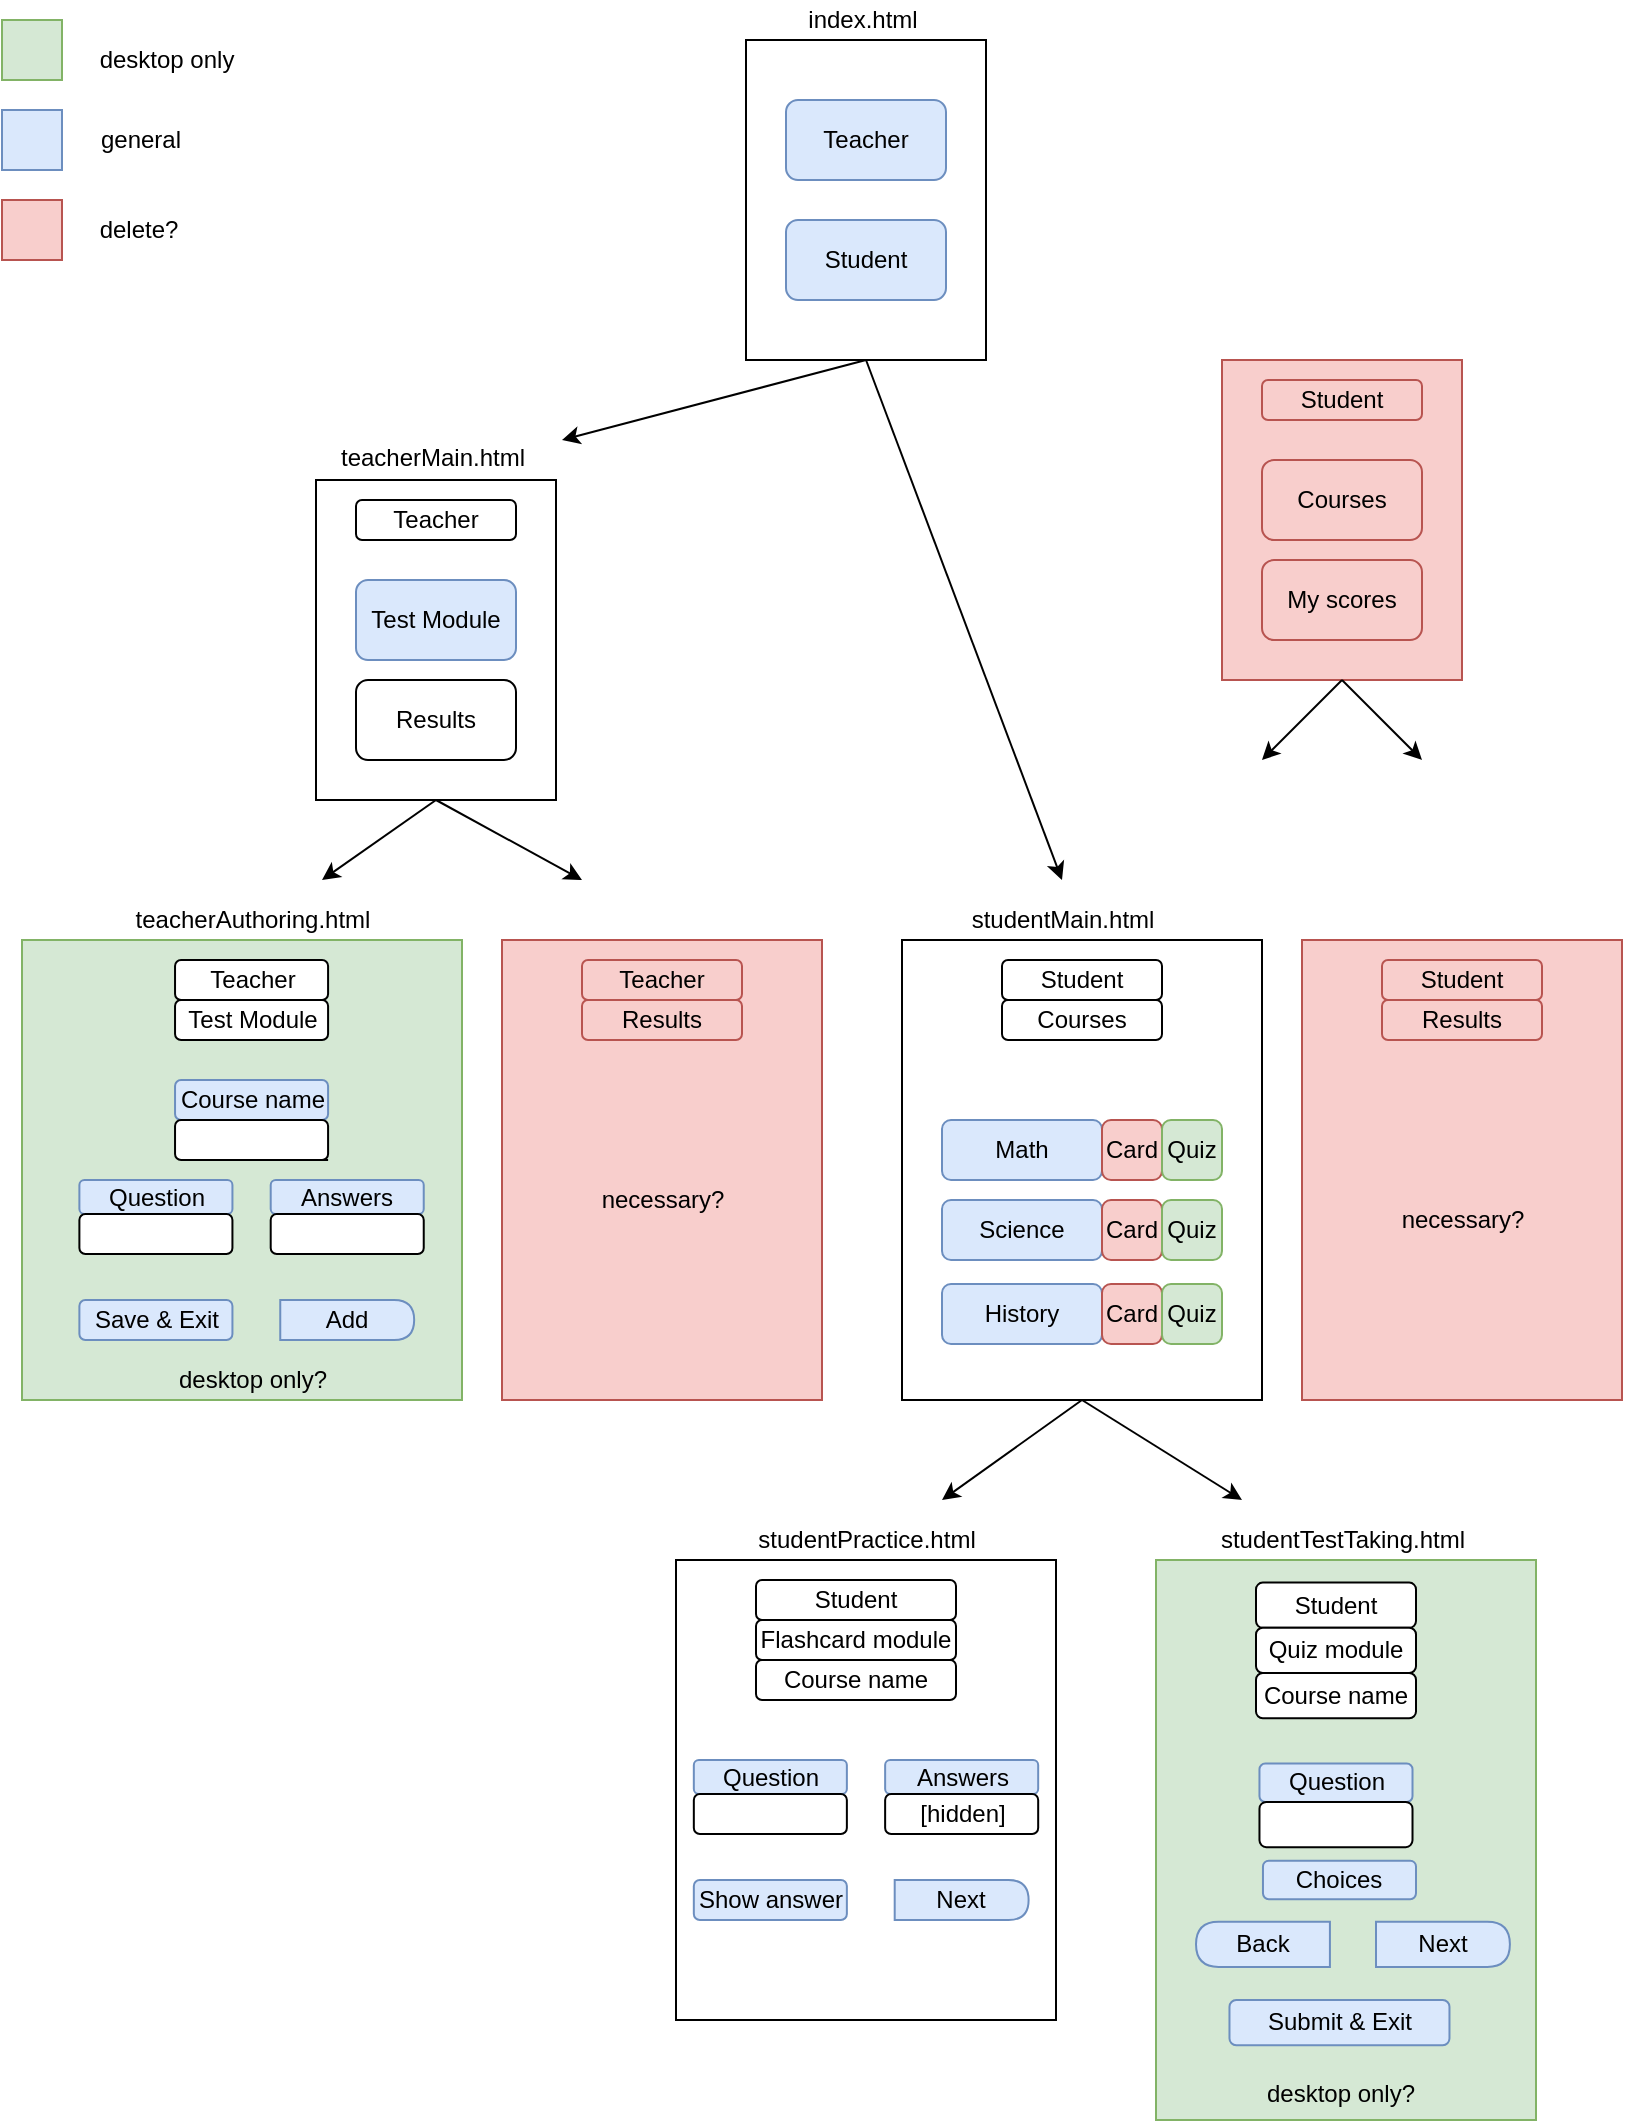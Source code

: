 <mxfile version="14.4.3" type="github" pages="2">
  <diagram id="9fD9goAlEW5F1DG-xID0" name="Page-1">
    <mxGraphModel dx="878" dy="620" grid="1" gridSize="10" guides="1" tooltips="1" connect="1" arrows="1" fold="1" page="1" pageScale="1" pageWidth="850" pageHeight="1100" math="0" shadow="0">
      <root>
        <mxCell id="0" />
        <mxCell id="1" parent="0" />
        <mxCell id="6zLcicrYt3kFBsztM3Yq-1" value="" style="rounded=0;whiteSpace=wrap;html=1;" parent="1" vertex="1">
          <mxGeometry x="402" y="40" width="120" height="160" as="geometry" />
        </mxCell>
        <mxCell id="6zLcicrYt3kFBsztM3Yq-2" value="" style="endArrow=classic;html=1;exitX=0.5;exitY=1;exitDx=0;exitDy=0;" parent="1" source="6zLcicrYt3kFBsztM3Yq-1" edge="1">
          <mxGeometry width="50" height="50" relative="1" as="geometry">
            <mxPoint x="317" y="310" as="sourcePoint" />
            <mxPoint x="560" y="460" as="targetPoint" />
          </mxGeometry>
        </mxCell>
        <mxCell id="6zLcicrYt3kFBsztM3Yq-3" value="" style="endArrow=classic;html=1;exitX=0.5;exitY=1;exitDx=0;exitDy=0;" parent="1" source="6zLcicrYt3kFBsztM3Yq-1" edge="1">
          <mxGeometry width="50" height="50" relative="1" as="geometry">
            <mxPoint x="407" y="160" as="sourcePoint" />
            <mxPoint x="310" y="240" as="targetPoint" />
          </mxGeometry>
        </mxCell>
        <mxCell id="6zLcicrYt3kFBsztM3Yq-4" value="Teacher" style="rounded=1;whiteSpace=wrap;html=1;fillColor=#dae8fc;strokeColor=#6c8ebf;" parent="1" vertex="1">
          <mxGeometry x="422" y="70" width="80" height="40" as="geometry" />
        </mxCell>
        <mxCell id="6zLcicrYt3kFBsztM3Yq-5" value="Student" style="rounded=1;whiteSpace=wrap;html=1;fillColor=#dae8fc;strokeColor=#6c8ebf;" parent="1" vertex="1">
          <mxGeometry x="422" y="130" width="80" height="40" as="geometry" />
        </mxCell>
        <mxCell id="6zLcicrYt3kFBsztM3Yq-6" value="" style="endArrow=classic;html=1;exitX=0.5;exitY=1;exitDx=0;exitDy=0;" parent="1" source="6zLcicrYt3kFBsztM3Yq-76" edge="1">
          <mxGeometry width="50" height="50" relative="1" as="geometry">
            <mxPoint x="277" y="465" as="sourcePoint" />
            <mxPoint x="190" y="460" as="targetPoint" />
          </mxGeometry>
        </mxCell>
        <mxCell id="6zLcicrYt3kFBsztM3Yq-7" value="" style="endArrow=classic;html=1;exitX=0.5;exitY=1;exitDx=0;exitDy=0;" parent="1" source="6zLcicrYt3kFBsztM3Yq-76" edge="1">
          <mxGeometry width="50" height="50" relative="1" as="geometry">
            <mxPoint x="287" y="440" as="sourcePoint" />
            <mxPoint x="320" y="460" as="targetPoint" />
          </mxGeometry>
        </mxCell>
        <mxCell id="6zLcicrYt3kFBsztM3Yq-8" value="" style="group" parent="1" vertex="1" connectable="0">
          <mxGeometry x="40" y="490" width="220" height="230" as="geometry" />
        </mxCell>
        <mxCell id="6zLcicrYt3kFBsztM3Yq-9" value="" style="rounded=0;whiteSpace=wrap;html=1;fillColor=#d5e8d4;strokeColor=#82b366;" parent="6zLcicrYt3kFBsztM3Yq-8" vertex="1">
          <mxGeometry width="220" height="230" as="geometry" />
        </mxCell>
        <mxCell id="6zLcicrYt3kFBsztM3Yq-10" value="Teacher" style="rounded=1;whiteSpace=wrap;html=1;" parent="6zLcicrYt3kFBsztM3Yq-8" vertex="1">
          <mxGeometry x="76.522" y="10" width="76.522" height="20" as="geometry" />
        </mxCell>
        <mxCell id="6zLcicrYt3kFBsztM3Yq-11" style="edgeStyle=orthogonalEdgeStyle;rounded=0;orthogonalLoop=1;jettySize=auto;html=1;exitX=1;exitY=0;exitDx=0;exitDy=0;fontSize=8;" parent="6zLcicrYt3kFBsztM3Yq-8" edge="1">
          <mxGeometry relative="1" as="geometry">
            <mxPoint x="153.043" y="110" as="sourcePoint" />
            <mxPoint x="148.261" y="90" as="targetPoint" />
          </mxGeometry>
        </mxCell>
        <mxCell id="6zLcicrYt3kFBsztM3Yq-12" value="Question" style="rounded=1;whiteSpace=wrap;html=1;fillColor=#dae8fc;strokeColor=#6c8ebf;" parent="6zLcicrYt3kFBsztM3Yq-8" vertex="1">
          <mxGeometry x="28.696" y="120" width="76.522" height="17" as="geometry" />
        </mxCell>
        <mxCell id="6zLcicrYt3kFBsztM3Yq-13" value="Test Module" style="rounded=1;whiteSpace=wrap;html=1;" parent="6zLcicrYt3kFBsztM3Yq-8" vertex="1">
          <mxGeometry x="76.522" y="30" width="76.522" height="20" as="geometry" />
        </mxCell>
        <mxCell id="6zLcicrYt3kFBsztM3Yq-14" value="Course name" style="rounded=1;whiteSpace=wrap;html=1;fillColor=#dae8fc;strokeColor=#6c8ebf;" parent="6zLcicrYt3kFBsztM3Yq-8" vertex="1">
          <mxGeometry x="76.522" y="70" width="76.522" height="20" as="geometry" />
        </mxCell>
        <mxCell id="6zLcicrYt3kFBsztM3Yq-15" value="" style="rounded=1;whiteSpace=wrap;html=1;" parent="6zLcicrYt3kFBsztM3Yq-8" vertex="1">
          <mxGeometry x="76.522" y="90" width="76.522" height="20" as="geometry" />
        </mxCell>
        <mxCell id="6zLcicrYt3kFBsztM3Yq-16" value="" style="rounded=1;whiteSpace=wrap;html=1;" parent="6zLcicrYt3kFBsztM3Yq-8" vertex="1">
          <mxGeometry x="28.696" y="137" width="76.522" height="20" as="geometry" />
        </mxCell>
        <mxCell id="6zLcicrYt3kFBsztM3Yq-17" value="Answers" style="rounded=1;whiteSpace=wrap;html=1;fillColor=#dae8fc;strokeColor=#6c8ebf;" parent="6zLcicrYt3kFBsztM3Yq-8" vertex="1">
          <mxGeometry x="124.348" y="120" width="76.522" height="17" as="geometry" />
        </mxCell>
        <mxCell id="6zLcicrYt3kFBsztM3Yq-18" value="" style="rounded=1;whiteSpace=wrap;html=1;" parent="6zLcicrYt3kFBsztM3Yq-8" vertex="1">
          <mxGeometry x="124.348" y="137" width="76.522" height="20" as="geometry" />
        </mxCell>
        <mxCell id="6zLcicrYt3kFBsztM3Yq-19" value="Add" style="shape=delay;whiteSpace=wrap;html=1;fontSize=12;fillColor=#dae8fc;strokeColor=#6c8ebf;" parent="6zLcicrYt3kFBsztM3Yq-8" vertex="1">
          <mxGeometry x="129.13" y="180" width="66.957" height="20" as="geometry" />
        </mxCell>
        <mxCell id="6zLcicrYt3kFBsztM3Yq-20" value="Save &amp;amp; Exit" style="rounded=1;whiteSpace=wrap;html=1;fillColor=#dae8fc;strokeColor=#6c8ebf;" parent="6zLcicrYt3kFBsztM3Yq-8" vertex="1">
          <mxGeometry x="28.696" y="180" width="76.522" height="20" as="geometry" />
        </mxCell>
        <mxCell id="6zLcicrYt3kFBsztM3Yq-74" value="desktop only?" style="text;html=1;align=center;verticalAlign=middle;resizable=0;points=[];autosize=1;" parent="6zLcicrYt3kFBsztM3Yq-8" vertex="1">
          <mxGeometry x="69.78" y="210" width="90" height="20" as="geometry" />
        </mxCell>
        <mxCell id="6zLcicrYt3kFBsztM3Yq-21" value="" style="group;fillColor=#FF6666;" parent="1" vertex="1" connectable="0">
          <mxGeometry x="280" y="490" width="160" height="230" as="geometry" />
        </mxCell>
        <mxCell id="6zLcicrYt3kFBsztM3Yq-22" value="" style="rounded=0;whiteSpace=wrap;html=1;fillColor=#f8cecc;strokeColor=#b85450;" parent="6zLcicrYt3kFBsztM3Yq-21" vertex="1">
          <mxGeometry width="160" height="230" as="geometry" />
        </mxCell>
        <mxCell id="6zLcicrYt3kFBsztM3Yq-23" value="Teacher" style="rounded=1;whiteSpace=wrap;html=1;fillColor=#f8cecc;strokeColor=#b85450;" parent="6zLcicrYt3kFBsztM3Yq-21" vertex="1">
          <mxGeometry x="40" y="10" width="80" height="20" as="geometry" />
        </mxCell>
        <mxCell id="6zLcicrYt3kFBsztM3Yq-24" value="Results" style="rounded=1;whiteSpace=wrap;html=1;fillColor=#f8cecc;strokeColor=#b85450;" parent="6zLcicrYt3kFBsztM3Yq-21" vertex="1">
          <mxGeometry x="40" y="30" width="80" height="20" as="geometry" />
        </mxCell>
        <mxCell id="6zLcicrYt3kFBsztM3Yq-25" value="necessary?" style="text;html=1;align=center;verticalAlign=middle;resizable=0;points=[];autosize=1;" parent="6zLcicrYt3kFBsztM3Yq-21" vertex="1">
          <mxGeometry x="40" y="120" width="80" height="20" as="geometry" />
        </mxCell>
        <mxCell id="6zLcicrYt3kFBsztM3Yq-26" value="" style="group;fillColor=#f8cecc;strokeColor=#b85450;" parent="1" vertex="1" connectable="0">
          <mxGeometry x="640" y="200" width="120" height="160" as="geometry" />
        </mxCell>
        <mxCell id="6zLcicrYt3kFBsztM3Yq-27" value="" style="rounded=0;whiteSpace=wrap;html=1;fillColor=#f8cecc;strokeColor=#b85450;" parent="6zLcicrYt3kFBsztM3Yq-26" vertex="1">
          <mxGeometry width="120" height="160" as="geometry" />
        </mxCell>
        <mxCell id="6zLcicrYt3kFBsztM3Yq-28" value="Student" style="rounded=1;whiteSpace=wrap;html=1;fillColor=#f8cecc;strokeColor=#b85450;" parent="6zLcicrYt3kFBsztM3Yq-26" vertex="1">
          <mxGeometry x="20" y="10" width="80" height="20" as="geometry" />
        </mxCell>
        <mxCell id="6zLcicrYt3kFBsztM3Yq-29" value="Courses" style="rounded=1;whiteSpace=wrap;html=1;fillColor=#f8cecc;strokeColor=#b85450;" parent="6zLcicrYt3kFBsztM3Yq-26" vertex="1">
          <mxGeometry x="20" y="50" width="80" height="40" as="geometry" />
        </mxCell>
        <mxCell id="6zLcicrYt3kFBsztM3Yq-30" value="My scores" style="rounded=1;whiteSpace=wrap;html=1;fillColor=#f8cecc;strokeColor=#b85450;" parent="6zLcicrYt3kFBsztM3Yq-26" vertex="1">
          <mxGeometry x="20" y="100" width="80" height="40" as="geometry" />
        </mxCell>
        <mxCell id="6zLcicrYt3kFBsztM3Yq-31" value="" style="group;fillColor=#f8cecc;strokeColor=#b85450;" parent="1" vertex="1" connectable="0">
          <mxGeometry x="680" y="490" width="160" height="230" as="geometry" />
        </mxCell>
        <mxCell id="6zLcicrYt3kFBsztM3Yq-32" value="" style="rounded=0;whiteSpace=wrap;html=1;fillColor=#f8cecc;strokeColor=#b85450;" parent="6zLcicrYt3kFBsztM3Yq-31" vertex="1">
          <mxGeometry width="160" height="230" as="geometry" />
        </mxCell>
        <mxCell id="6zLcicrYt3kFBsztM3Yq-33" value="Student" style="rounded=1;whiteSpace=wrap;html=1;fillColor=#f8cecc;strokeColor=#b85450;" parent="6zLcicrYt3kFBsztM3Yq-31" vertex="1">
          <mxGeometry x="40" y="10" width="80" height="20" as="geometry" />
        </mxCell>
        <mxCell id="6zLcicrYt3kFBsztM3Yq-34" value="Results" style="rounded=1;whiteSpace=wrap;html=1;fillColor=#f8cecc;strokeColor=#b85450;" parent="6zLcicrYt3kFBsztM3Yq-31" vertex="1">
          <mxGeometry x="40" y="30" width="80" height="20" as="geometry" />
        </mxCell>
        <mxCell id="6zLcicrYt3kFBsztM3Yq-35" value="necessary?" style="text;html=1;align=center;verticalAlign=middle;resizable=0;points=[];autosize=1;" parent="6zLcicrYt3kFBsztM3Yq-31" vertex="1">
          <mxGeometry x="40" y="130" width="80" height="20" as="geometry" />
        </mxCell>
        <mxCell id="6zLcicrYt3kFBsztM3Yq-36" value="" style="endArrow=classic;html=1;exitX=0.5;exitY=1;exitDx=0;exitDy=0;" parent="1" source="6zLcicrYt3kFBsztM3Yq-27" edge="1">
          <mxGeometry width="50" height="50" relative="1" as="geometry">
            <mxPoint x="697" y="430" as="sourcePoint" />
            <mxPoint x="740" y="400" as="targetPoint" />
          </mxGeometry>
        </mxCell>
        <mxCell id="6zLcicrYt3kFBsztM3Yq-37" value="" style="endArrow=classic;html=1;exitX=0.5;exitY=1;exitDx=0;exitDy=0;" parent="1" source="6zLcicrYt3kFBsztM3Yq-27" edge="1">
          <mxGeometry width="50" height="50" relative="1" as="geometry">
            <mxPoint x="597" y="440" as="sourcePoint" />
            <mxPoint x="660" y="400" as="targetPoint" />
          </mxGeometry>
        </mxCell>
        <mxCell id="6zLcicrYt3kFBsztM3Yq-38" value="" style="rounded=0;whiteSpace=wrap;html=1;" parent="1" vertex="1">
          <mxGeometry x="480" y="490" width="180" height="230" as="geometry" />
        </mxCell>
        <mxCell id="6zLcicrYt3kFBsztM3Yq-39" value="Math" style="rounded=1;whiteSpace=wrap;html=1;fillColor=#dae8fc;strokeColor=#6c8ebf;" parent="1" vertex="1">
          <mxGeometry x="500" y="580" width="80" height="30" as="geometry" />
        </mxCell>
        <mxCell id="6zLcicrYt3kFBsztM3Yq-40" value="Science" style="rounded=1;whiteSpace=wrap;html=1;fillColor=#dae8fc;strokeColor=#6c8ebf;" parent="1" vertex="1">
          <mxGeometry x="500" y="620" width="80" height="30" as="geometry" />
        </mxCell>
        <mxCell id="6zLcicrYt3kFBsztM3Yq-41" value="History" style="rounded=1;whiteSpace=wrap;html=1;fillColor=#dae8fc;strokeColor=#6c8ebf;" parent="1" vertex="1">
          <mxGeometry x="500" y="662" width="80" height="30" as="geometry" />
        </mxCell>
        <mxCell id="6zLcicrYt3kFBsztM3Yq-42" value="Student" style="rounded=1;whiteSpace=wrap;html=1;" parent="1" vertex="1">
          <mxGeometry x="530" y="500" width="80" height="20" as="geometry" />
        </mxCell>
        <mxCell id="6zLcicrYt3kFBsztM3Yq-43" value="Courses" style="rounded=1;whiteSpace=wrap;html=1;" parent="1" vertex="1">
          <mxGeometry x="530" y="520" width="80" height="20" as="geometry" />
        </mxCell>
        <mxCell id="6zLcicrYt3kFBsztM3Yq-44" value="Card" style="rounded=1;whiteSpace=wrap;html=1;fillColor=#f8cecc;strokeColor=#b85450;" parent="1" vertex="1">
          <mxGeometry x="580" y="580" width="30" height="30" as="geometry" />
        </mxCell>
        <mxCell id="6zLcicrYt3kFBsztM3Yq-45" value="Quiz" style="rounded=1;whiteSpace=wrap;html=1;fillColor=#d5e8d4;strokeColor=#82b366;" parent="1" vertex="1">
          <mxGeometry x="610" y="580" width="30" height="30" as="geometry" />
        </mxCell>
        <mxCell id="6zLcicrYt3kFBsztM3Yq-46" value="Card" style="rounded=1;whiteSpace=wrap;html=1;fillColor=#f8cecc;strokeColor=#b85450;" parent="1" vertex="1">
          <mxGeometry x="580" y="620" width="30" height="30" as="geometry" />
        </mxCell>
        <mxCell id="6zLcicrYt3kFBsztM3Yq-47" value="Quiz" style="rounded=1;whiteSpace=wrap;html=1;fillColor=#d5e8d4;strokeColor=#82b366;" parent="1" vertex="1">
          <mxGeometry x="610" y="620" width="30" height="30" as="geometry" />
        </mxCell>
        <mxCell id="6zLcicrYt3kFBsztM3Yq-48" value="Card" style="rounded=1;whiteSpace=wrap;html=1;fillColor=#f8cecc;strokeColor=#b85450;" parent="1" vertex="1">
          <mxGeometry x="580" y="662" width="30" height="30" as="geometry" />
        </mxCell>
        <mxCell id="6zLcicrYt3kFBsztM3Yq-49" value="Quiz" style="rounded=1;whiteSpace=wrap;html=1;fillColor=#d5e8d4;strokeColor=#82b366;" parent="1" vertex="1">
          <mxGeometry x="610" y="662" width="30" height="30" as="geometry" />
        </mxCell>
        <mxCell id="6zLcicrYt3kFBsztM3Yq-50" value="" style="group" parent="1" vertex="1" connectable="0">
          <mxGeometry x="367" y="800" width="190" height="230" as="geometry" />
        </mxCell>
        <mxCell id="6zLcicrYt3kFBsztM3Yq-51" value="" style="rounded=0;whiteSpace=wrap;html=1;" parent="6zLcicrYt3kFBsztM3Yq-50" vertex="1">
          <mxGeometry width="190" height="230" as="geometry" />
        </mxCell>
        <mxCell id="6zLcicrYt3kFBsztM3Yq-52" value="Student" style="rounded=1;whiteSpace=wrap;html=1;" parent="6zLcicrYt3kFBsztM3Yq-50" vertex="1">
          <mxGeometry x="40" y="10" width="100" height="20" as="geometry" />
        </mxCell>
        <mxCell id="6zLcicrYt3kFBsztM3Yq-53" value="Flashcard module" style="rounded=1;whiteSpace=wrap;html=1;" parent="6zLcicrYt3kFBsztM3Yq-50" vertex="1">
          <mxGeometry x="40" y="30" width="100" height="20" as="geometry" />
        </mxCell>
        <mxCell id="6zLcicrYt3kFBsztM3Yq-54" value="Question" style="rounded=1;whiteSpace=wrap;html=1;fillColor=#dae8fc;strokeColor=#6c8ebf;" parent="6zLcicrYt3kFBsztM3Yq-50" vertex="1">
          <mxGeometry x="8.916" y="100" width="76.522" height="17" as="geometry" />
        </mxCell>
        <mxCell id="6zLcicrYt3kFBsztM3Yq-55" value="" style="rounded=1;whiteSpace=wrap;html=1;" parent="6zLcicrYt3kFBsztM3Yq-50" vertex="1">
          <mxGeometry x="8.916" y="117" width="76.522" height="20" as="geometry" />
        </mxCell>
        <mxCell id="6zLcicrYt3kFBsztM3Yq-56" value="Answers" style="rounded=1;whiteSpace=wrap;html=1;fillColor=#dae8fc;strokeColor=#6c8ebf;" parent="6zLcicrYt3kFBsztM3Yq-50" vertex="1">
          <mxGeometry x="104.568" y="100" width="76.522" height="17" as="geometry" />
        </mxCell>
        <mxCell id="6zLcicrYt3kFBsztM3Yq-57" value="[hidden]" style="rounded=1;whiteSpace=wrap;html=1;" parent="6zLcicrYt3kFBsztM3Yq-50" vertex="1">
          <mxGeometry x="104.568" y="117" width="76.522" height="20" as="geometry" />
        </mxCell>
        <mxCell id="6zLcicrYt3kFBsztM3Yq-58" value="Next" style="shape=delay;whiteSpace=wrap;html=1;fontSize=12;fillColor=#dae8fc;strokeColor=#6c8ebf;" parent="6zLcicrYt3kFBsztM3Yq-50" vertex="1">
          <mxGeometry x="109.35" y="160" width="66.957" height="20" as="geometry" />
        </mxCell>
        <mxCell id="6zLcicrYt3kFBsztM3Yq-59" value="Show answer" style="rounded=1;whiteSpace=wrap;html=1;fillColor=#dae8fc;strokeColor=#6c8ebf;" parent="6zLcicrYt3kFBsztM3Yq-50" vertex="1">
          <mxGeometry x="8.916" y="160" width="76.522" height="20" as="geometry" />
        </mxCell>
        <mxCell id="6zLcicrYt3kFBsztM3Yq-60" value="Course name" style="rounded=1;whiteSpace=wrap;html=1;" parent="6zLcicrYt3kFBsztM3Yq-50" vertex="1">
          <mxGeometry x="40" y="50" width="100" height="20" as="geometry" />
        </mxCell>
        <mxCell id="6zLcicrYt3kFBsztM3Yq-61" value="" style="group;fillColor=#d5e8d4;strokeColor=#82b366;" parent="1" vertex="1" connectable="0">
          <mxGeometry x="607" y="800" width="190" height="280" as="geometry" />
        </mxCell>
        <mxCell id="6zLcicrYt3kFBsztM3Yq-62" value="" style="rounded=0;whiteSpace=wrap;html=1;fillColor=#d5e8d4;strokeColor=#82b366;" parent="6zLcicrYt3kFBsztM3Yq-61" vertex="1">
          <mxGeometry width="190" height="280" as="geometry" />
        </mxCell>
        <mxCell id="6zLcicrYt3kFBsztM3Yq-63" value="Student" style="rounded=1;whiteSpace=wrap;html=1;" parent="6zLcicrYt3kFBsztM3Yq-61" vertex="1">
          <mxGeometry x="50" y="11.304" width="80" height="22.609" as="geometry" />
        </mxCell>
        <mxCell id="6zLcicrYt3kFBsztM3Yq-64" value="Quiz module" style="rounded=1;whiteSpace=wrap;html=1;" parent="6zLcicrYt3kFBsztM3Yq-61" vertex="1">
          <mxGeometry x="50" y="33.913" width="80" height="22.609" as="geometry" />
        </mxCell>
        <mxCell id="6zLcicrYt3kFBsztM3Yq-65" value="Question" style="rounded=1;whiteSpace=wrap;html=1;fillColor=#dae8fc;strokeColor=#6c8ebf;" parent="6zLcicrYt3kFBsztM3Yq-61" vertex="1">
          <mxGeometry x="51.736" y="101.739" width="76.522" height="19.217" as="geometry" />
        </mxCell>
        <mxCell id="6zLcicrYt3kFBsztM3Yq-66" value="" style="rounded=1;whiteSpace=wrap;html=1;" parent="6zLcicrYt3kFBsztM3Yq-61" vertex="1">
          <mxGeometry x="51.736" y="120.957" width="76.522" height="22.609" as="geometry" />
        </mxCell>
        <mxCell id="6zLcicrYt3kFBsztM3Yq-67" value="Next" style="shape=delay;whiteSpace=wrap;html=1;fontSize=12;fillColor=#dae8fc;strokeColor=#6c8ebf;" parent="6zLcicrYt3kFBsztM3Yq-61" vertex="1">
          <mxGeometry x="110.0" y="180.87" width="66.957" height="22.609" as="geometry" />
        </mxCell>
        <mxCell id="6zLcicrYt3kFBsztM3Yq-68" value="Submit &amp;amp; Exit" style="rounded=1;whiteSpace=wrap;html=1;fillColor=#dae8fc;strokeColor=#6c8ebf;" parent="6zLcicrYt3kFBsztM3Yq-61" vertex="1">
          <mxGeometry x="36.74" y="219.997" width="110" height="22.609" as="geometry" />
        </mxCell>
        <mxCell id="6zLcicrYt3kFBsztM3Yq-69" value="Course name" style="rounded=1;whiteSpace=wrap;html=1;" parent="6zLcicrYt3kFBsztM3Yq-61" vertex="1">
          <mxGeometry x="50" y="56.522" width="80" height="22.609" as="geometry" />
        </mxCell>
        <mxCell id="6zLcicrYt3kFBsztM3Yq-70" value="Choices" style="rounded=1;whiteSpace=wrap;html=1;fillColor=#dae8fc;strokeColor=#6c8ebf;" parent="6zLcicrYt3kFBsztM3Yq-61" vertex="1">
          <mxGeometry x="53.478" y="150.348" width="76.522" height="19.217" as="geometry" />
        </mxCell>
        <mxCell id="6zLcicrYt3kFBsztM3Yq-71" value="Back" style="shape=delay;whiteSpace=wrap;html=1;fontSize=12;fillColor=#dae8fc;strokeColor=#6c8ebf;flipH=1;" parent="6zLcicrYt3kFBsztM3Yq-61" vertex="1">
          <mxGeometry x="20.0" y="180.87" width="66.957" height="22.609" as="geometry" />
        </mxCell>
        <mxCell id="6zLcicrYt3kFBsztM3Yq-80" value="desktop only?" style="text;html=1;align=center;verticalAlign=middle;resizable=0;points=[];autosize=1;" parent="6zLcicrYt3kFBsztM3Yq-61" vertex="1">
          <mxGeometry x="46.74" y="256.61" width="90" height="20" as="geometry" />
        </mxCell>
        <mxCell id="6zLcicrYt3kFBsztM3Yq-72" value="" style="endArrow=classic;html=1;exitX=0.5;exitY=1;exitDx=0;exitDy=0;" parent="1" source="6zLcicrYt3kFBsztM3Yq-38" edge="1">
          <mxGeometry width="50" height="50" relative="1" as="geometry">
            <mxPoint x="747" y="780" as="sourcePoint" />
            <mxPoint x="650" y="770" as="targetPoint" />
          </mxGeometry>
        </mxCell>
        <mxCell id="6zLcicrYt3kFBsztM3Yq-73" value="" style="endArrow=classic;html=1;exitX=0.5;exitY=1;exitDx=0;exitDy=0;" parent="1" source="6zLcicrYt3kFBsztM3Yq-38" edge="1">
          <mxGeometry width="50" height="50" relative="1" as="geometry">
            <mxPoint x="577" y="780" as="sourcePoint" />
            <mxPoint x="500" y="770" as="targetPoint" />
          </mxGeometry>
        </mxCell>
        <mxCell id="6zLcicrYt3kFBsztM3Yq-75" value="" style="group" parent="1" connectable="0" vertex="1">
          <mxGeometry x="187" y="260" width="120" height="160" as="geometry" />
        </mxCell>
        <mxCell id="6zLcicrYt3kFBsztM3Yq-76" value="" style="rounded=0;whiteSpace=wrap;html=1;" parent="6zLcicrYt3kFBsztM3Yq-75" vertex="1">
          <mxGeometry width="120" height="160" as="geometry" />
        </mxCell>
        <mxCell id="6zLcicrYt3kFBsztM3Yq-77" value="Teacher" style="rounded=1;whiteSpace=wrap;html=1;" parent="6zLcicrYt3kFBsztM3Yq-75" vertex="1">
          <mxGeometry x="20" y="10" width="80" height="20" as="geometry" />
        </mxCell>
        <mxCell id="6zLcicrYt3kFBsztM3Yq-78" value="Test Module" style="rounded=1;whiteSpace=wrap;html=1;fillColor=#dae8fc;strokeColor=#6c8ebf;" parent="6zLcicrYt3kFBsztM3Yq-75" vertex="1">
          <mxGeometry x="20" y="50" width="80" height="40" as="geometry" />
        </mxCell>
        <mxCell id="6zLcicrYt3kFBsztM3Yq-79" value="Results" style="rounded=1;whiteSpace=wrap;html=1;" parent="6zLcicrYt3kFBsztM3Yq-75" vertex="1">
          <mxGeometry x="20" y="100" width="80" height="40" as="geometry" />
        </mxCell>
        <mxCell id="GenMaW30tC9q8amXC3VV-1" value="teacherAuthoring.html" style="text;html=1;resizable=0;autosize=1;align=center;verticalAlign=middle;points=[];fillColor=none;strokeColor=none;rounded=0;" parent="1" vertex="1">
          <mxGeometry x="90" y="470" width="130" height="20" as="geometry" />
        </mxCell>
        <mxCell id="GenMaW30tC9q8amXC3VV-3" value="studentMain.html" style="text;html=1;resizable=0;autosize=1;align=center;verticalAlign=middle;points=[];fillColor=none;strokeColor=none;rounded=0;" parent="1" vertex="1">
          <mxGeometry x="505" y="470" width="110" height="20" as="geometry" />
        </mxCell>
        <mxCell id="GenMaW30tC9q8amXC3VV-5" value="" style="rounded=0;whiteSpace=wrap;html=1;fillColor=#d5e8d4;strokeColor=#82b366;" parent="1" vertex="1">
          <mxGeometry x="30" y="30" width="30" height="30" as="geometry" />
        </mxCell>
        <mxCell id="cYy0Dv5qFqre1TIyRevT-1" value="" style="rounded=0;whiteSpace=wrap;html=1;fillColor=#dae8fc;strokeColor=#6c8ebf;" vertex="1" parent="1">
          <mxGeometry x="30" y="75" width="30" height="30" as="geometry" />
        </mxCell>
        <mxCell id="cYy0Dv5qFqre1TIyRevT-2" value="" style="rounded=0;whiteSpace=wrap;html=1;fillColor=#f8cecc;strokeColor=#b85450;" vertex="1" parent="1">
          <mxGeometry x="30" y="120" width="30" height="30" as="geometry" />
        </mxCell>
        <mxCell id="cYy0Dv5qFqre1TIyRevT-3" value="desktop only" style="text;html=1;align=center;verticalAlign=middle;resizable=0;points=[];autosize=1;" vertex="1" parent="1">
          <mxGeometry x="72" y="40" width="80" height="20" as="geometry" />
        </mxCell>
        <mxCell id="cYy0Dv5qFqre1TIyRevT-4" value="delete?" style="text;html=1;align=center;verticalAlign=middle;resizable=0;points=[];autosize=1;" vertex="1" parent="1">
          <mxGeometry x="73" y="125" width="50" height="20" as="geometry" />
        </mxCell>
        <mxCell id="cYy0Dv5qFqre1TIyRevT-5" value="general" style="text;html=1;align=center;verticalAlign=middle;resizable=0;points=[];autosize=1;" vertex="1" parent="1">
          <mxGeometry x="69" y="80" width="60" height="20" as="geometry" />
        </mxCell>
        <mxCell id="cYy0Dv5qFqre1TIyRevT-7" value="teacherMain.html" style="text;html=1;align=center;verticalAlign=middle;resizable=0;points=[];autosize=1;" vertex="1" parent="1">
          <mxGeometry x="190" y="239" width="110" height="20" as="geometry" />
        </mxCell>
        <mxCell id="cYy0Dv5qFqre1TIyRevT-8" value="index.html" style="text;html=1;align=center;verticalAlign=middle;resizable=0;points=[];autosize=1;" vertex="1" parent="1">
          <mxGeometry x="425" y="20" width="70" height="20" as="geometry" />
        </mxCell>
        <mxCell id="cYy0Dv5qFqre1TIyRevT-9" value="studentTestTaking.html" style="text;html=1;align=center;verticalAlign=middle;resizable=0;points=[];autosize=1;" vertex="1" parent="1">
          <mxGeometry x="630" y="780" width="140" height="20" as="geometry" />
        </mxCell>
        <mxCell id="cYy0Dv5qFqre1TIyRevT-10" value="studentPractice.html" style="text;html=1;align=center;verticalAlign=middle;resizable=0;points=[];autosize=1;" vertex="1" parent="1">
          <mxGeometry x="402" y="780" width="120" height="20" as="geometry" />
        </mxCell>
      </root>
    </mxGraphModel>
  </diagram>
  <diagram id="BmSE2aoRar_VW7veop-z" name="studentMain">
    <mxGraphModel dx="878" dy="620" grid="1" gridSize="10" guides="1" tooltips="1" connect="1" arrows="1" fold="1" page="1" pageScale="1" pageWidth="850" pageHeight="1100" math="0" shadow="0">
      <root>
        <mxCell id="NoqR4jY5gbtJgDWmboDG-0" />
        <mxCell id="NoqR4jY5gbtJgDWmboDG-1" parent="NoqR4jY5gbtJgDWmboDG-0" />
        <mxCell id="TfzWrg69pO93qAZr4uCZ-27" value="" style="shape=table;html=1;whiteSpace=wrap;startSize=0;container=1;collapsible=0;childLayout=tableLayout;" vertex="1" parent="NoqR4jY5gbtJgDWmboDG-1">
          <mxGeometry x="200" y="280" width="400" height="320" as="geometry" />
        </mxCell>
        <mxCell id="TfzWrg69pO93qAZr4uCZ-28" value="" style="shape=partialRectangle;html=1;whiteSpace=wrap;collapsible=0;dropTarget=0;pointerEvents=0;fillColor=none;top=0;left=0;bottom=0;right=0;points=[[0,0.5],[1,0.5]];portConstraint=eastwest;" vertex="1" parent="TfzWrg69pO93qAZr4uCZ-27">
          <mxGeometry width="400" height="162" as="geometry" />
        </mxCell>
        <mxCell id="TfzWrg69pO93qAZr4uCZ-29" value="" style="shape=partialRectangle;html=1;whiteSpace=wrap;connectable=0;fillColor=none;top=0;left=0;bottom=0;right=0;overflow=hidden;" vertex="1" parent="TfzWrg69pO93qAZr4uCZ-28">
          <mxGeometry width="134" height="162" as="geometry" />
        </mxCell>
        <mxCell id="TfzWrg69pO93qAZr4uCZ-30" value="" style="shape=partialRectangle;html=1;whiteSpace=wrap;connectable=0;fillColor=none;top=0;left=0;bottom=0;right=0;overflow=hidden;" vertex="1" parent="TfzWrg69pO93qAZr4uCZ-28">
          <mxGeometry x="134" width="132" height="162" as="geometry" />
        </mxCell>
        <mxCell id="TfzWrg69pO93qAZr4uCZ-31" value="" style="shape=partialRectangle;html=1;whiteSpace=wrap;connectable=0;fillColor=none;top=0;left=0;bottom=0;right=0;overflow=hidden;" vertex="1" parent="TfzWrg69pO93qAZr4uCZ-28">
          <mxGeometry x="266" width="134" height="162" as="geometry" />
        </mxCell>
        <mxCell id="TfzWrg69pO93qAZr4uCZ-32" value="" style="shape=partialRectangle;html=1;whiteSpace=wrap;collapsible=0;dropTarget=0;pointerEvents=0;fillColor=none;top=0;left=0;bottom=0;right=0;points=[[0,0.5],[1,0.5]];portConstraint=eastwest;" vertex="1" parent="TfzWrg69pO93qAZr4uCZ-27">
          <mxGeometry y="162" width="400" height="158" as="geometry" />
        </mxCell>
        <mxCell id="TfzWrg69pO93qAZr4uCZ-33" value="" style="shape=partialRectangle;html=1;whiteSpace=wrap;connectable=0;fillColor=none;top=0;left=0;bottom=0;right=0;overflow=hidden;" vertex="1" parent="TfzWrg69pO93qAZr4uCZ-32">
          <mxGeometry width="134" height="158" as="geometry" />
        </mxCell>
        <mxCell id="TfzWrg69pO93qAZr4uCZ-34" value="" style="shape=partialRectangle;html=1;whiteSpace=wrap;connectable=0;fillColor=none;top=0;left=0;bottom=0;right=0;overflow=hidden;" vertex="1" parent="TfzWrg69pO93qAZr4uCZ-32">
          <mxGeometry x="134" width="132" height="158" as="geometry" />
        </mxCell>
        <mxCell id="TfzWrg69pO93qAZr4uCZ-35" value="" style="shape=partialRectangle;html=1;whiteSpace=wrap;connectable=0;fillColor=none;top=0;left=0;bottom=0;right=0;overflow=hidden;" vertex="1" parent="TfzWrg69pO93qAZr4uCZ-32">
          <mxGeometry x="266" width="134" height="158" as="geometry" />
        </mxCell>
        <mxCell id="TfzWrg69pO93qAZr4uCZ-0" value="" style="rounded=0;whiteSpace=wrap;html=1;fillColor=#f5f5f5;strokeColor=#666666;fontColor=#333333;" vertex="1" parent="NoqR4jY5gbtJgDWmboDG-1">
          <mxGeometry x="200" y="60" width="330" height="40" as="geometry" />
        </mxCell>
        <mxCell id="TfzWrg69pO93qAZr4uCZ-1" value="Math 301: Advanced Algebra" style="text;html=1;align=center;verticalAlign=middle;resizable=0;points=[];autosize=1;" vertex="1" parent="NoqR4jY5gbtJgDWmboDG-1">
          <mxGeometry x="210" y="70" width="170" height="20" as="geometry" />
        </mxCell>
        <mxCell id="TfzWrg69pO93qAZr4uCZ-2" value="" style="rounded=0;whiteSpace=wrap;html=1;fillColor=#FF9999;" vertex="1" parent="NoqR4jY5gbtJgDWmboDG-1">
          <mxGeometry x="530" y="60" width="70" height="40" as="geometry" />
        </mxCell>
        <mxCell id="TfzWrg69pO93qAZr4uCZ-3" value="QUIZ" style="text;html=1;align=center;verticalAlign=middle;resizable=0;points=[];autosize=1;" vertex="1" parent="NoqR4jY5gbtJgDWmboDG-1">
          <mxGeometry x="545" y="70" width="40" height="20" as="geometry" />
        </mxCell>
        <mxCell id="TfzWrg69pO93qAZr4uCZ-4" value="" style="rounded=0;whiteSpace=wrap;html=1;fillColor=#f5f5f5;strokeColor=#666666;fontColor=#333333;" vertex="1" parent="NoqR4jY5gbtJgDWmboDG-1">
          <mxGeometry x="200" y="110" width="330" height="40" as="geometry" />
        </mxCell>
        <mxCell id="TfzWrg69pO93qAZr4uCZ-5" value="Biology 314: The Human Anatomy" style="text;html=1;align=center;verticalAlign=middle;resizable=0;points=[];autosize=1;" vertex="1" parent="NoqR4jY5gbtJgDWmboDG-1">
          <mxGeometry x="209" y="120" width="200" height="20" as="geometry" />
        </mxCell>
        <mxCell id="TfzWrg69pO93qAZr4uCZ-6" value="" style="rounded=0;whiteSpace=wrap;html=1;fillColor=#B3B3B3;" vertex="1" parent="NoqR4jY5gbtJgDWmboDG-1">
          <mxGeometry x="530" y="110" width="70" height="40" as="geometry" />
        </mxCell>
        <mxCell id="TfzWrg69pO93qAZr4uCZ-8" value="" style="rounded=0;whiteSpace=wrap;html=1;fillColor=#f5f5f5;strokeColor=#666666;fontColor=#333333;" vertex="1" parent="NoqR4jY5gbtJgDWmboDG-1">
          <mxGeometry x="200" y="160" width="330" height="40" as="geometry" />
        </mxCell>
        <mxCell id="TfzWrg69pO93qAZr4uCZ-9" value="English 321: Romantic Literature" style="text;html=1;align=center;verticalAlign=middle;resizable=0;points=[];autosize=1;" vertex="1" parent="NoqR4jY5gbtJgDWmboDG-1">
          <mxGeometry x="211" y="170" width="190" height="20" as="geometry" />
        </mxCell>
        <mxCell id="TfzWrg69pO93qAZr4uCZ-10" value="" style="rounded=0;whiteSpace=wrap;html=1;fillColor=#B3B3B3;" vertex="1" parent="NoqR4jY5gbtJgDWmboDG-1">
          <mxGeometry x="530" y="160" width="70" height="40" as="geometry" />
        </mxCell>
        <mxCell id="TfzWrg69pO93qAZr4uCZ-13" value="" style="rounded=0;whiteSpace=wrap;html=1;fillColor=#f5f5f5;strokeColor=#666666;fontColor=#333333;" vertex="1" parent="NoqR4jY5gbtJgDWmboDG-1">
          <mxGeometry x="200" y="210" width="330" height="40" as="geometry" />
        </mxCell>
        <mxCell id="TfzWrg69pO93qAZr4uCZ-14" value="History 358: Ancient Civilizations" style="text;html=1;align=center;verticalAlign=middle;resizable=0;points=[];autosize=1;" vertex="1" parent="NoqR4jY5gbtJgDWmboDG-1">
          <mxGeometry x="211" y="220" width="190" height="20" as="geometry" />
        </mxCell>
        <mxCell id="TfzWrg69pO93qAZr4uCZ-15" value="" style="rounded=0;whiteSpace=wrap;html=1;fillColor=#FF9999;" vertex="1" parent="NoqR4jY5gbtJgDWmboDG-1">
          <mxGeometry x="530" y="210" width="70" height="40" as="geometry" />
        </mxCell>
        <mxCell id="TfzWrg69pO93qAZr4uCZ-16" value="QUIZ" style="text;html=1;align=center;verticalAlign=middle;resizable=0;points=[];autosize=1;" vertex="1" parent="NoqR4jY5gbtJgDWmboDG-1">
          <mxGeometry x="545" y="220" width="40" height="20" as="geometry" />
        </mxCell>
        <mxCell id="TfzWrg69pO93qAZr4uCZ-18" value="Math 301" style="text;html=1;align=center;verticalAlign=middle;resizable=0;points=[];autosize=1;" vertex="1" parent="NoqR4jY5gbtJgDWmboDG-1">
          <mxGeometry x="230" y="290" width="70" height="20" as="geometry" />
        </mxCell>
        <mxCell id="TfzWrg69pO93qAZr4uCZ-19" value="Biology 314" style="text;html=1;align=center;verticalAlign=middle;resizable=0;points=[];autosize=1;" vertex="1" parent="NoqR4jY5gbtJgDWmboDG-1">
          <mxGeometry x="360" y="290" width="80" height="20" as="geometry" />
        </mxCell>
        <mxCell id="TfzWrg69pO93qAZr4uCZ-20" value="English 321" style="text;html=1;align=center;verticalAlign=middle;resizable=0;points=[];autosize=1;" vertex="1" parent="NoqR4jY5gbtJgDWmboDG-1">
          <mxGeometry x="490" y="290" width="80" height="20" as="geometry" />
        </mxCell>
        <mxCell id="TfzWrg69pO93qAZr4uCZ-21" value="History 358" style="text;html=1;align=center;verticalAlign=middle;resizable=0;points=[];autosize=1;" vertex="1" parent="NoqR4jY5gbtJgDWmboDG-1">
          <mxGeometry x="225" y="450" width="80" height="20" as="geometry" />
        </mxCell>
        <mxCell id="TfzWrg69pO93qAZr4uCZ-22" value="Litérature 325" style="text;html=1;align=center;verticalAlign=middle;resizable=0;points=[];autosize=1;" vertex="1" parent="NoqR4jY5gbtJgDWmboDG-1">
          <mxGeometry x="355" y="450" width="90" height="20" as="geometry" />
        </mxCell>
        <mxCell id="TfzWrg69pO93qAZr4uCZ-23" value="Physics 331" style="text;html=1;align=center;verticalAlign=middle;resizable=0;points=[];autosize=1;" vertex="1" parent="NoqR4jY5gbtJgDWmboDG-1">
          <mxGeometry x="490" y="450" width="80" height="20" as="geometry" />
        </mxCell>
        <mxCell id="TfzWrg69pO93qAZr4uCZ-26" value="" style="endArrow=none;html=1;" edge="1" parent="NoqR4jY5gbtJgDWmboDG-1" target="TfzWrg69pO93qAZr4uCZ-27">
          <mxGeometry width="50" height="50" relative="1" as="geometry">
            <mxPoint x="600" y="440" as="sourcePoint" />
            <mxPoint x="450" y="230" as="targetPoint" />
          </mxGeometry>
        </mxCell>
        <mxCell id="TfzWrg69pO93qAZr4uCZ-52" value="average" style="text;html=1;align=center;verticalAlign=middle;resizable=0;points=[];autosize=1;" vertex="1" parent="NoqR4jY5gbtJgDWmboDG-1">
          <mxGeometry x="235" y="410" width="60" height="20" as="geometry" />
        </mxCell>
        <mxCell id="TfzWrg69pO93qAZr4uCZ-53" value="76%" style="text;html=1;align=center;verticalAlign=middle;resizable=0;points=[];autosize=1;fontSize=48;fontColor=#999999;" vertex="1" parent="NoqR4jY5gbtJgDWmboDG-1">
          <mxGeometry x="218" y="340" width="110" height="60" as="geometry" />
        </mxCell>
        <mxCell id="TfzWrg69pO93qAZr4uCZ-54" value="61%" style="text;html=1;align=center;verticalAlign=middle;resizable=0;points=[];autosize=1;fontSize=48;fontColor=#999999;" vertex="1" parent="NoqR4jY5gbtJgDWmboDG-1">
          <mxGeometry x="345" y="340" width="110" height="60" as="geometry" />
        </mxCell>
        <mxCell id="TfzWrg69pO93qAZr4uCZ-55" value="83%" style="text;html=1;align=center;verticalAlign=middle;resizable=0;points=[];autosize=1;fontSize=48;fontColor=#999999;" vertex="1" parent="NoqR4jY5gbtJgDWmboDG-1">
          <mxGeometry x="478" y="340" width="110" height="60" as="geometry" />
        </mxCell>
        <mxCell id="TfzWrg69pO93qAZr4uCZ-56" value="95%" style="text;html=1;align=center;verticalAlign=middle;resizable=0;points=[];autosize=1;fontSize=48;fontColor=#999999;" vertex="1" parent="NoqR4jY5gbtJgDWmboDG-1">
          <mxGeometry x="218" y="500" width="110" height="60" as="geometry" />
        </mxCell>
        <mxCell id="TfzWrg69pO93qAZr4uCZ-57" value="67%" style="text;html=1;align=center;verticalAlign=middle;resizable=0;points=[];autosize=1;fontSize=48;fontColor=#999999;" vertex="1" parent="NoqR4jY5gbtJgDWmboDG-1">
          <mxGeometry x="350" y="500" width="110" height="60" as="geometry" />
        </mxCell>
        <mxCell id="TfzWrg69pO93qAZr4uCZ-58" value="82%" style="text;html=1;align=center;verticalAlign=middle;resizable=0;points=[];autosize=1;fontSize=48;fontColor=#999999;" vertex="1" parent="NoqR4jY5gbtJgDWmboDG-1">
          <mxGeometry x="475" y="500" width="110" height="60" as="geometry" />
        </mxCell>
      </root>
    </mxGraphModel>
  </diagram>
</mxfile>

